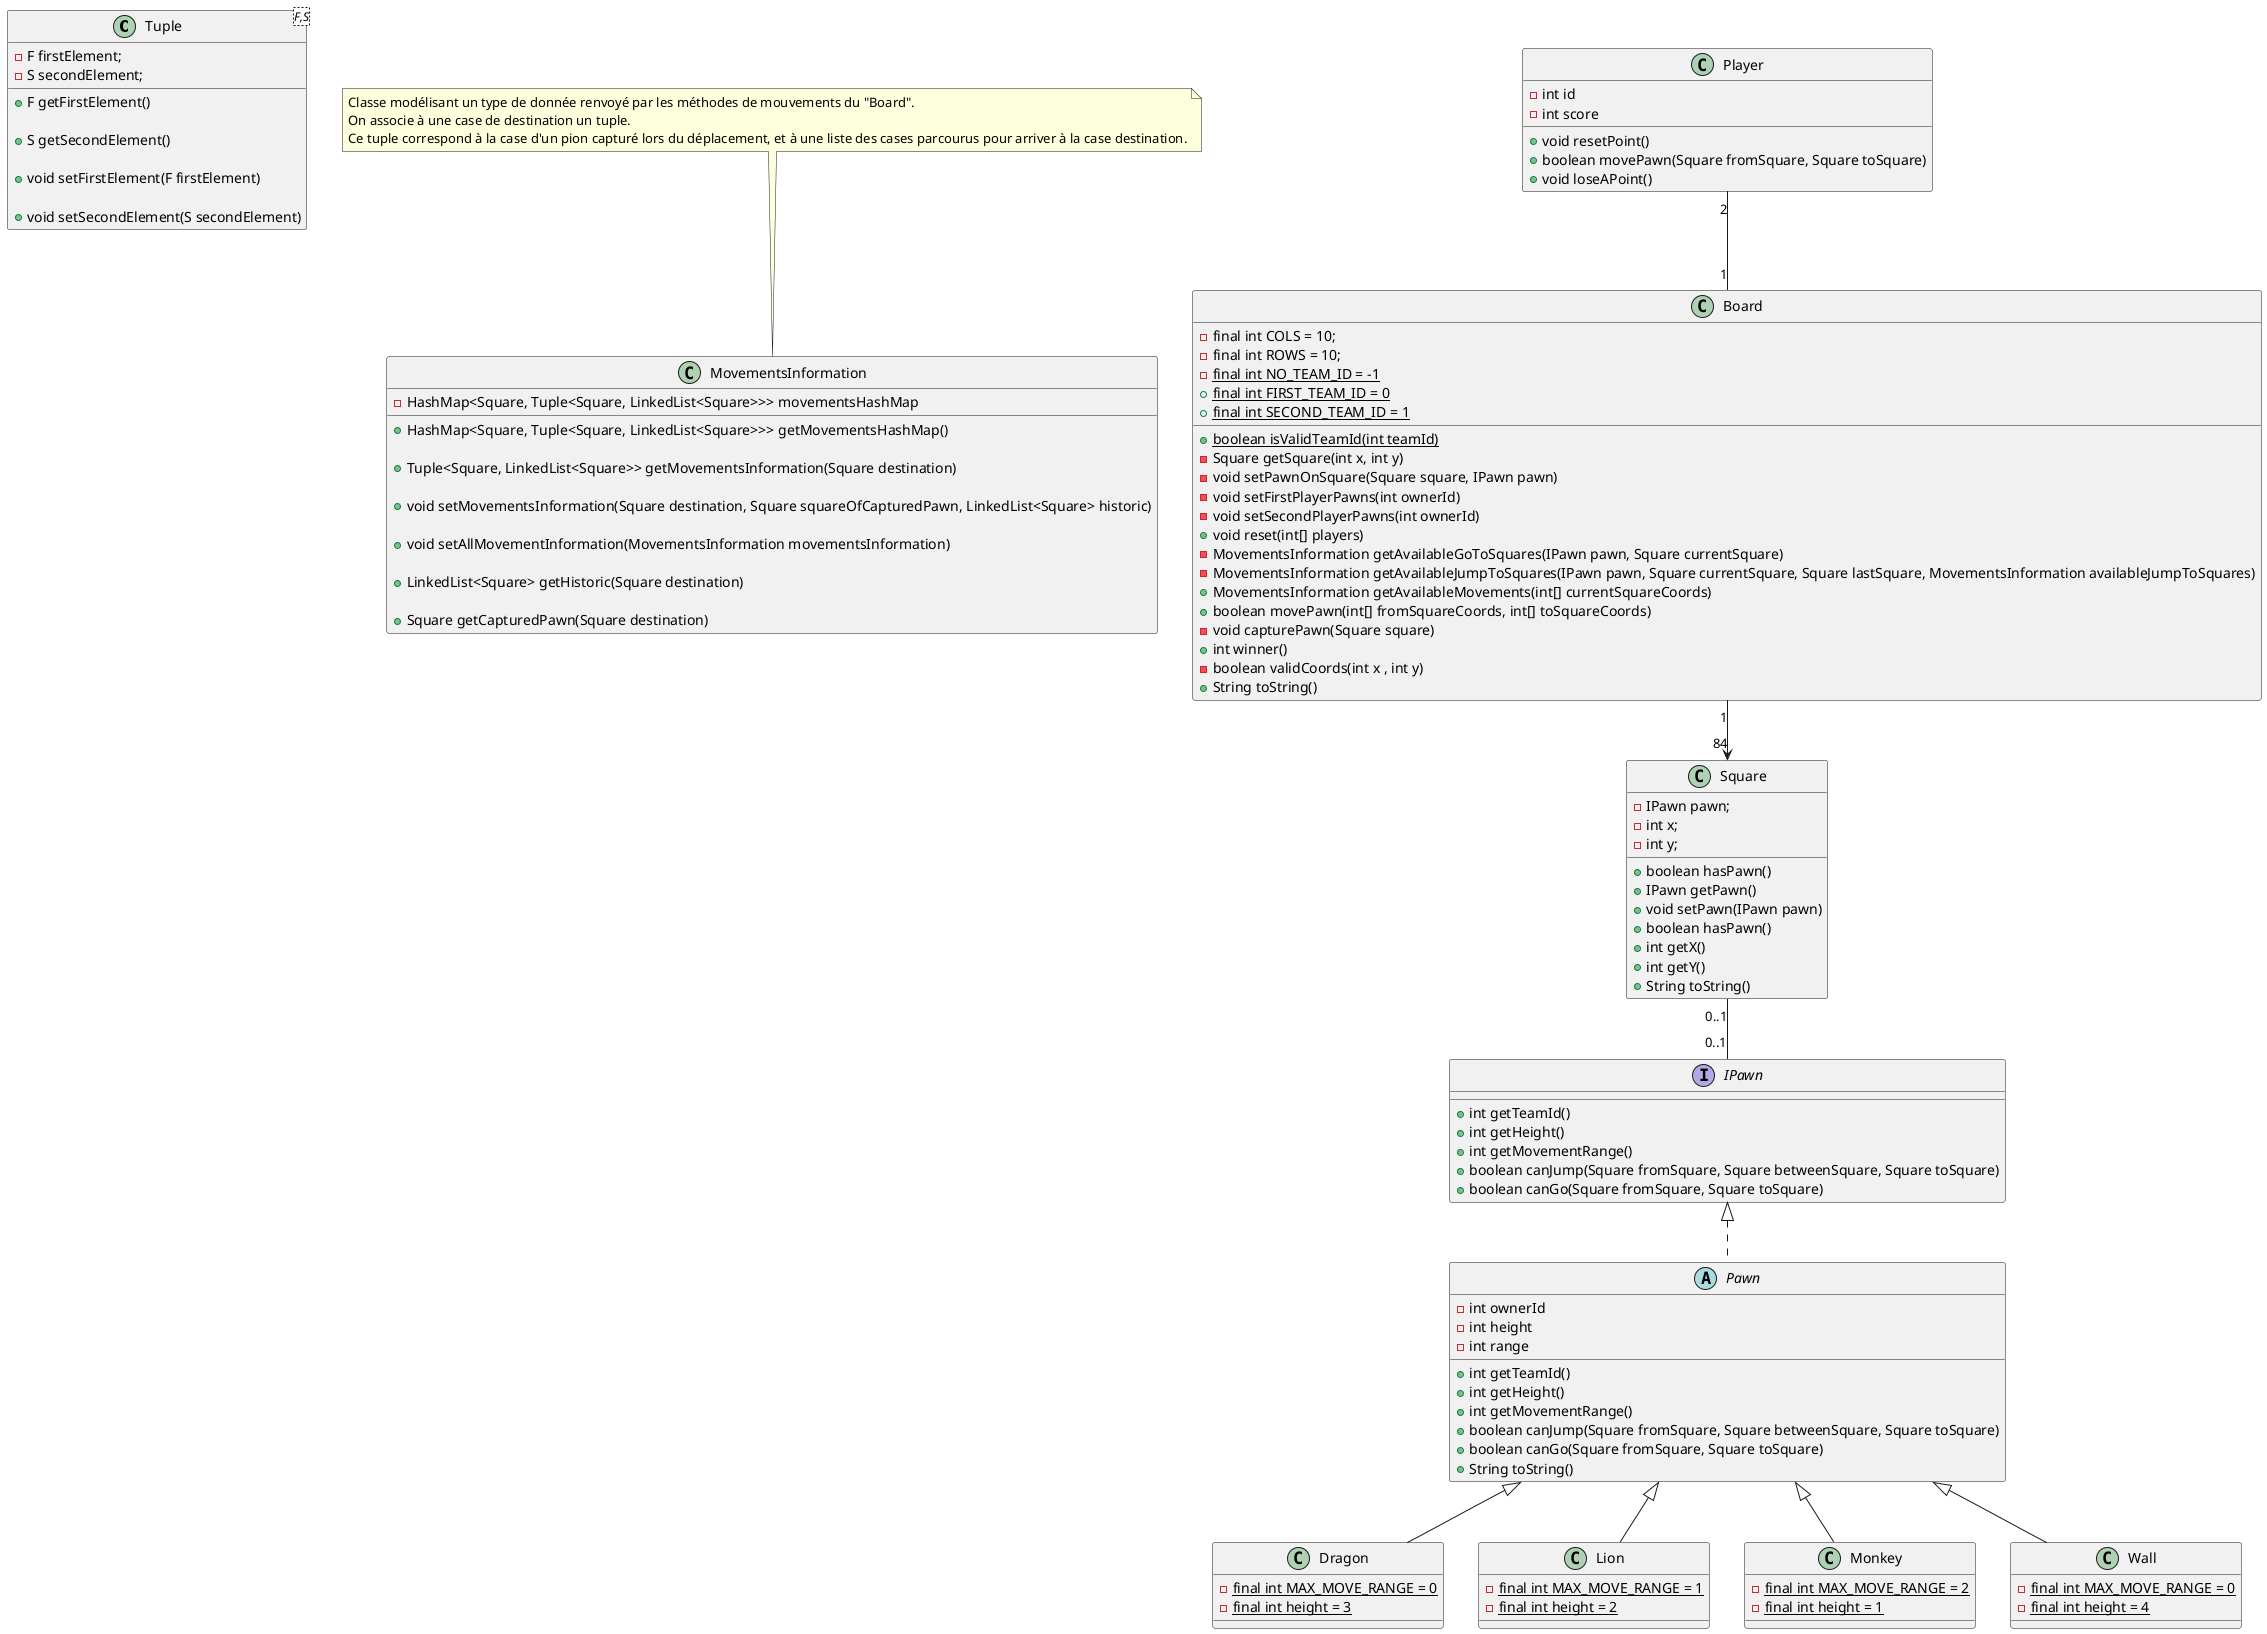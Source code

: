 @startuml

class Tuple<F,S> {
    -F firstElement;
    -S secondElement;

    +F getFirstElement()

    +S getSecondElement()

    +void setFirstElement(F firstElement)

    +void setSecondElement(S secondElement)
}

class MovementsInformation{
    -HashMap<Square, Tuple<Square, LinkedList<Square>>> movementsHashMap

    +HashMap<Square, Tuple<Square, LinkedList<Square>>> getMovementsHashMap()

    +Tuple<Square, LinkedList<Square>> getMovementsInformation(Square destination)

    +void setMovementsInformation(Square destination, Square squareOfCapturedPawn, LinkedList<Square> historic)

    +void setAllMovementInformation(MovementsInformation movementsInformation)

    +LinkedList<Square> getHistoric(Square destination)

    +Square getCapturedPawn(Square destination)
}

note top of MovementsInformation: Classe modélisant un type de donnée renvoyé par les méthodes de mouvements du "Board".\nOn associe à une case de destination un tuple.\nCe tuple correspond à la case d'un pion capturé lors du déplacement, et à une liste des cases parcourus pour arriver à la case destination.

class Player{
    -int id
    -int score
    +void resetPoint()
    +boolean movePawn(Square fromSquare, Square toSquare)
    +void loseAPoint()
}

class Board{
    -final int COLS = 10;
    -final int ROWS = 10;
    -{static} final int NO_TEAM_ID = -1
    +{static} final int FIRST_TEAM_ID = 0
    +{static} final int SECOND_TEAM_ID = 1
    +{static} boolean isValidTeamId(int teamId)
    -Square getSquare(int x, int y)
    -void setPawnOnSquare(Square square, IPawn pawn)
    -void setFirstPlayerPawns(int ownerId)
    -void setSecondPlayerPawns(int ownerId)
    +void reset(int[] players)
    -MovementsInformation getAvailableGoToSquares(IPawn pawn, Square currentSquare)
    -MovementsInformation getAvailableJumpToSquares(IPawn pawn, Square currentSquare, Square lastSquare, MovementsInformation availableJumpToSquares)
    +MovementsInformation getAvailableMovements(int[] currentSquareCoords)
    +boolean movePawn(int[] fromSquareCoords, int[] toSquareCoords)
    -void capturePawn(Square square)
    +int winner()
    -boolean validCoords(int x , int y)
    +String toString()
}

class Square{
    -IPawn pawn;
    -int x;
    -int y;
    +boolean hasPawn()
    +IPawn getPawn()
    +void setPawn(IPawn pawn)
    +boolean hasPawn()
    +int getX()
    +int getY()
    +String toString()
}

interface IPawn{
    +int getTeamId()
    +int getHeight()
    +int getMovementRange()
    +boolean canJump(Square fromSquare, Square betweenSquare, Square toSquare)
    +boolean canGo(Square fromSquare, Square toSquare)
}

abstract class Pawn implements IPawn{
    -int ownerId
    -int height
    -int range
    +int getTeamId()
    +int getHeight()
    +int getMovementRange()
    +boolean canJump(Square fromSquare, Square betweenSquare, Square toSquare)
    +boolean canGo(Square fromSquare, Square toSquare)
    +String toString()
}

class Dragon{
    -{static}final int MAX_MOVE_RANGE = 0
    -{static}final int height = 3
}

class Lion{
    -{static}final int MAX_MOVE_RANGE = 1
    -{static}final int height = 2
}

class Monkey{
    -{static}final int MAX_MOVE_RANGE = 2
    -{static}final int height = 1
}

class Wall{
    -{static}final int MAX_MOVE_RANGE = 0
    -{static}final int height = 4
}

Player "2" -- "1" Board
Board "1" --> "84" Square
Square "0..1" -- "0..1" IPawn
Pawn <|-- Dragon
Pawn <|-- Lion
Pawn <|-- Monkey
Pawn <|-- Wall

@enduml